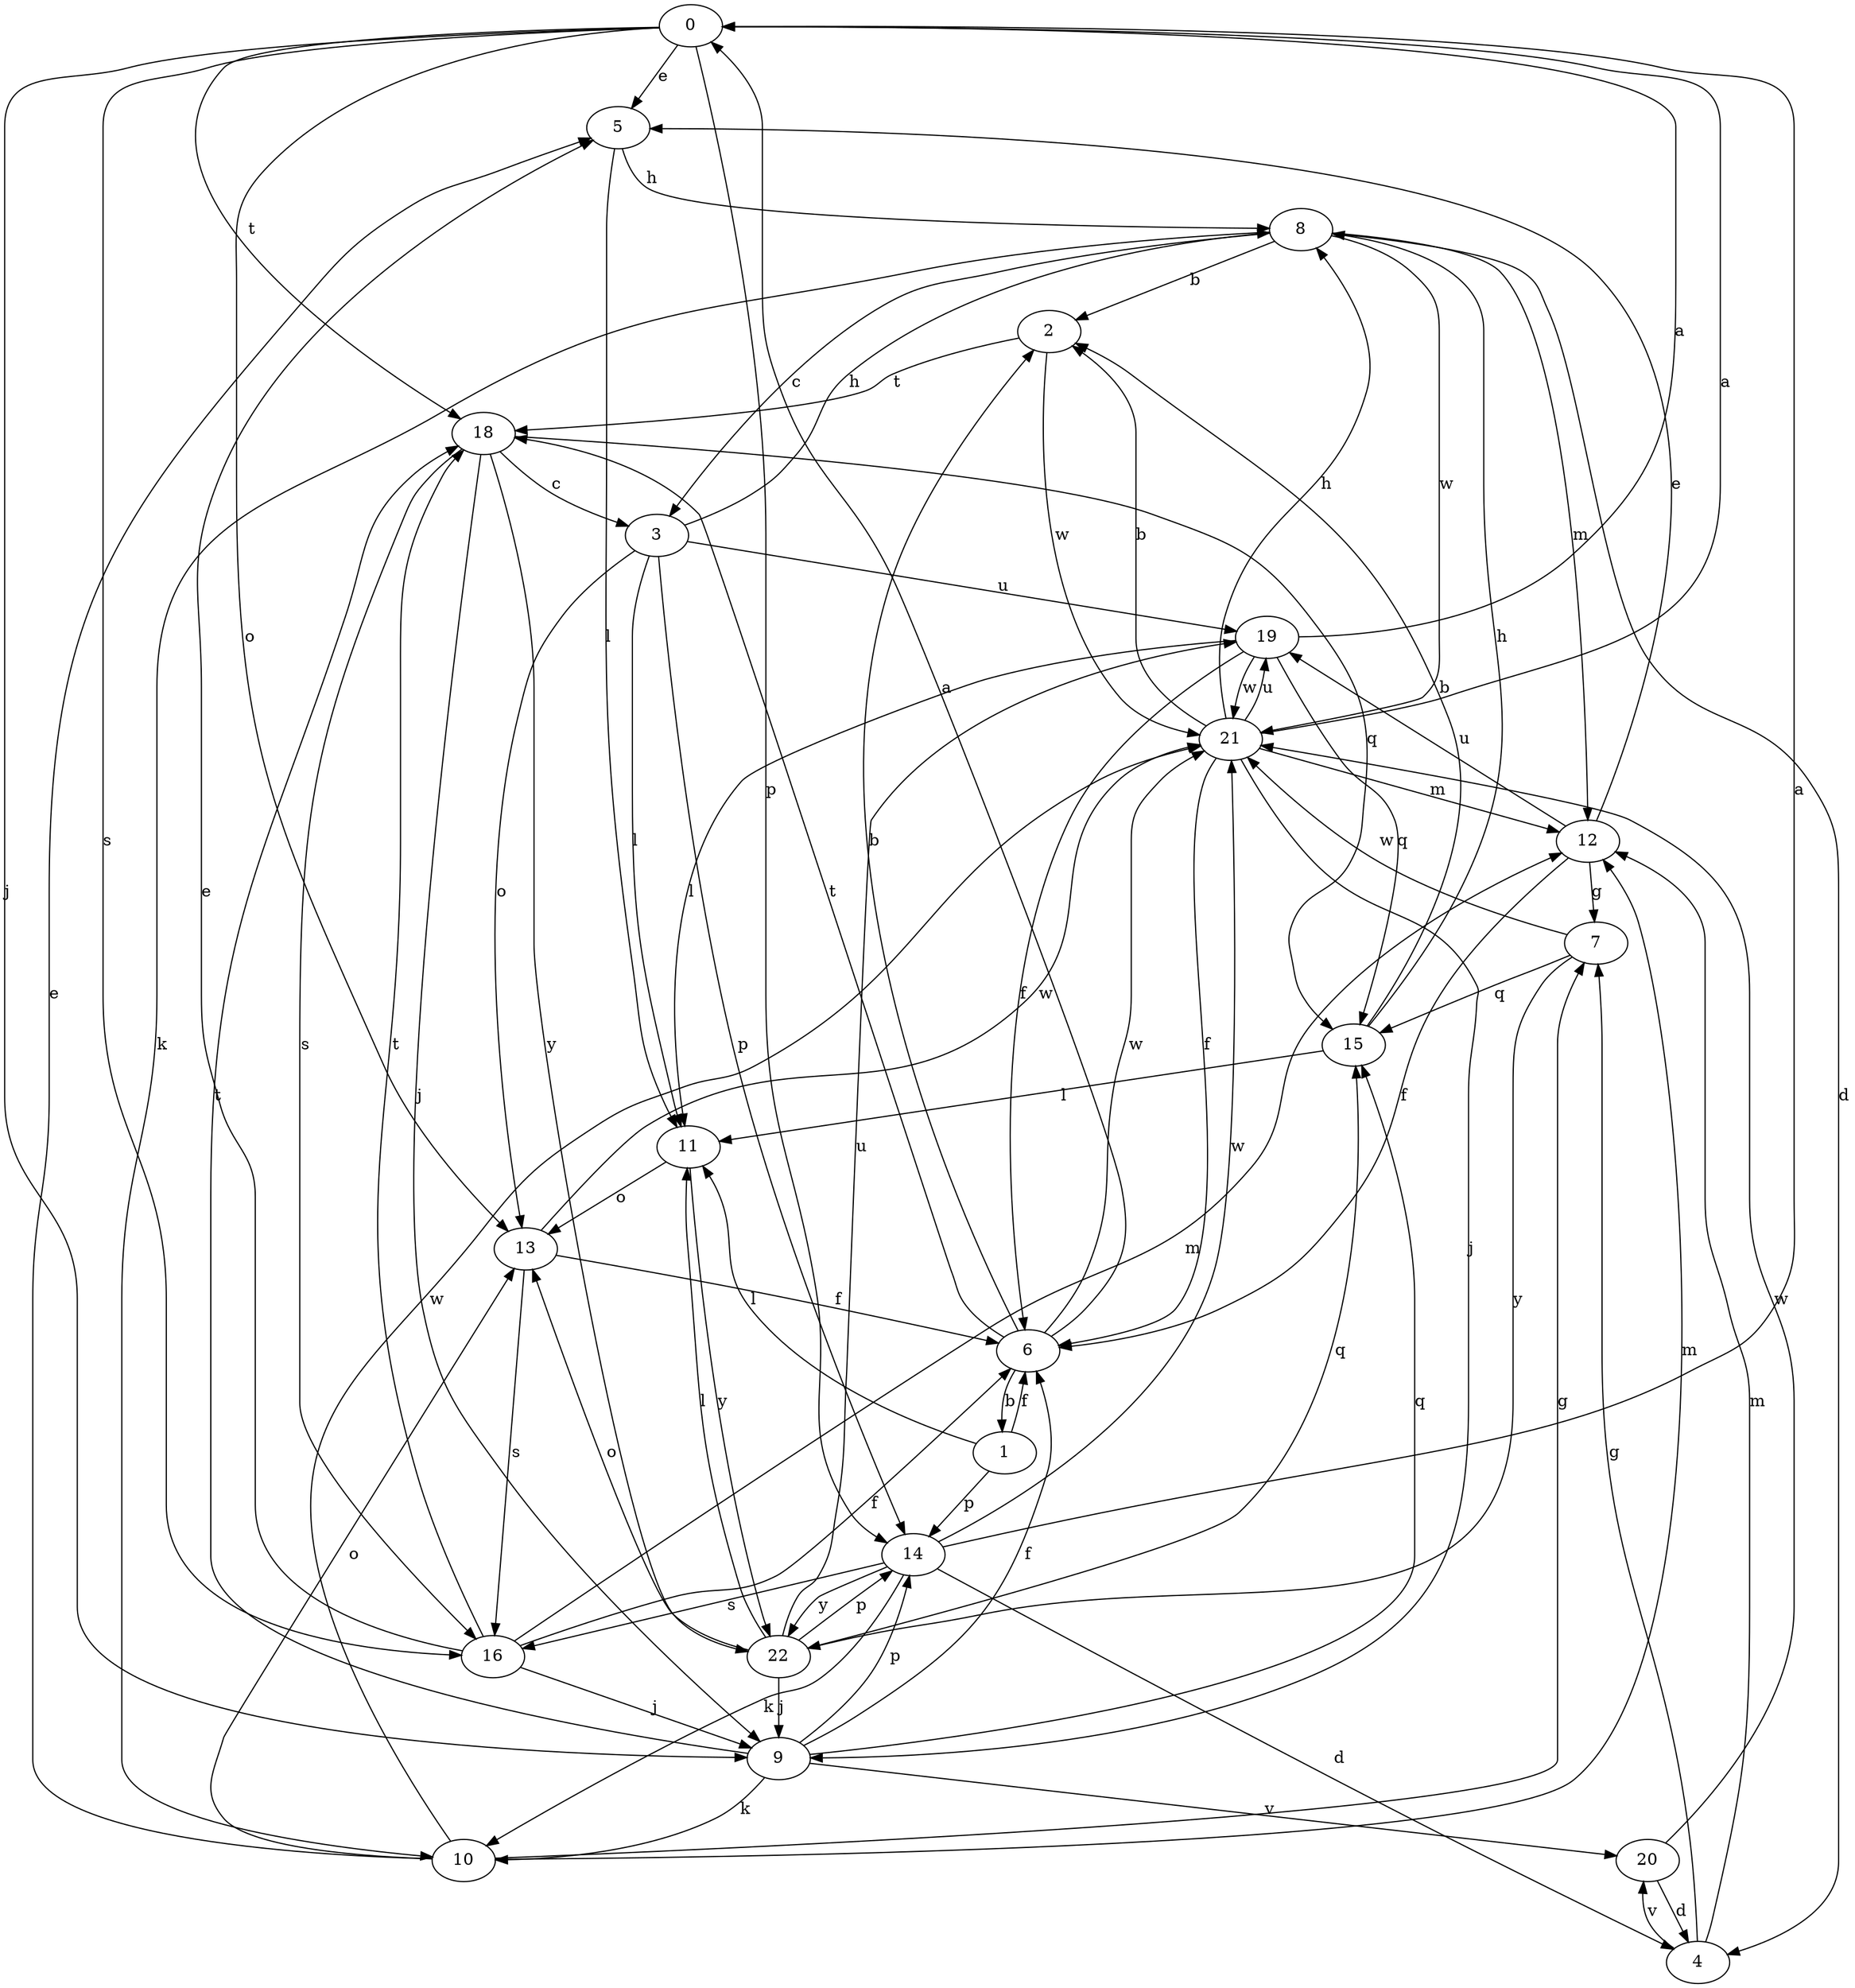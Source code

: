 strict digraph  {
0;
1;
2;
3;
4;
5;
6;
7;
8;
9;
10;
11;
12;
13;
14;
15;
16;
18;
19;
20;
21;
22;
0 -> 5  [label=e];
0 -> 9  [label=j];
0 -> 13  [label=o];
0 -> 14  [label=p];
0 -> 16  [label=s];
0 -> 18  [label=t];
1 -> 6  [label=f];
1 -> 11  [label=l];
1 -> 14  [label=p];
2 -> 18  [label=t];
2 -> 21  [label=w];
3 -> 8  [label=h];
3 -> 11  [label=l];
3 -> 13  [label=o];
3 -> 14  [label=p];
3 -> 19  [label=u];
4 -> 7  [label=g];
4 -> 12  [label=m];
4 -> 20  [label=v];
5 -> 8  [label=h];
5 -> 11  [label=l];
6 -> 0  [label=a];
6 -> 1  [label=b];
6 -> 2  [label=b];
6 -> 18  [label=t];
6 -> 21  [label=w];
7 -> 15  [label=q];
7 -> 21  [label=w];
7 -> 22  [label=y];
8 -> 2  [label=b];
8 -> 3  [label=c];
8 -> 4  [label=d];
8 -> 10  [label=k];
8 -> 12  [label=m];
8 -> 21  [label=w];
9 -> 6  [label=f];
9 -> 10  [label=k];
9 -> 14  [label=p];
9 -> 15  [label=q];
9 -> 18  [label=t];
9 -> 20  [label=v];
10 -> 5  [label=e];
10 -> 7  [label=g];
10 -> 12  [label=m];
10 -> 13  [label=o];
10 -> 21  [label=w];
11 -> 13  [label=o];
11 -> 22  [label=y];
12 -> 5  [label=e];
12 -> 6  [label=f];
12 -> 7  [label=g];
12 -> 19  [label=u];
13 -> 6  [label=f];
13 -> 16  [label=s];
13 -> 21  [label=w];
14 -> 0  [label=a];
14 -> 4  [label=d];
14 -> 10  [label=k];
14 -> 16  [label=s];
14 -> 21  [label=w];
14 -> 22  [label=y];
15 -> 2  [label=b];
15 -> 8  [label=h];
15 -> 11  [label=l];
16 -> 5  [label=e];
16 -> 6  [label=f];
16 -> 9  [label=j];
16 -> 12  [label=m];
16 -> 18  [label=t];
18 -> 3  [label=c];
18 -> 9  [label=j];
18 -> 15  [label=q];
18 -> 16  [label=s];
18 -> 22  [label=y];
19 -> 0  [label=a];
19 -> 6  [label=f];
19 -> 11  [label=l];
19 -> 15  [label=q];
19 -> 21  [label=w];
20 -> 4  [label=d];
20 -> 21  [label=w];
21 -> 0  [label=a];
21 -> 2  [label=b];
21 -> 6  [label=f];
21 -> 8  [label=h];
21 -> 9  [label=j];
21 -> 12  [label=m];
21 -> 19  [label=u];
22 -> 9  [label=j];
22 -> 11  [label=l];
22 -> 13  [label=o];
22 -> 14  [label=p];
22 -> 15  [label=q];
22 -> 19  [label=u];
}
